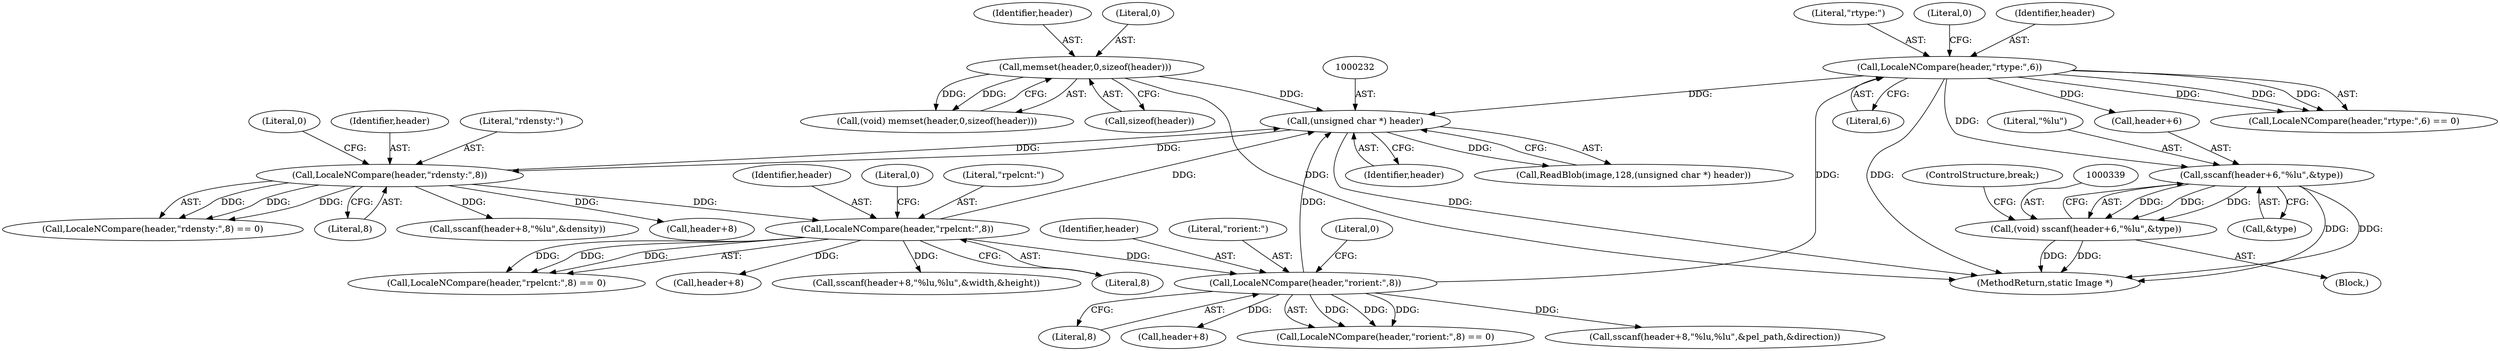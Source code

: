 digraph "0_ImageMagick_6b6bff054d569a77973f2140c0e86366e6168a6c@API" {
"1000340" [label="(Call,sscanf(header+6,\"%lu\",&type))"];
"1000332" [label="(Call,LocaleNCompare(header,\"rtype:\",6))"];
"1000283" [label="(Call,LocaleNCompare(header,\"rorient:\",8))"];
"1000263" [label="(Call,LocaleNCompare(header,\"rpelcnt:\",8))"];
"1000245" [label="(Call,LocaleNCompare(header,\"rdensty:\",8))"];
"1000231" [label="(Call,(unsigned char *) header)"];
"1000190" [label="(Call,memset(header,0,sizeof(header)))"];
"1000338" [label="(Call,(void) sscanf(header+6,\"%lu\",&type))"];
"1000344" [label="(Literal,\"%lu\")"];
"1000271" [label="(Call,sscanf(header+8,\"%lu,%lu\",&width,&height))"];
"1000266" [label="(Literal,8)"];
"1000263" [label="(Call,LocaleNCompare(header,\"rpelcnt:\",8))"];
"1000286" [label="(Literal,8)"];
"1000292" [label="(Call,header+8)"];
"1000347" [label="(ControlStructure,break;)"];
"1000515" [label="(MethodReturn,static Image *)"];
"1000333" [label="(Identifier,header)"];
"1000338" [label="(Call,(void) sscanf(header+6,\"%lu\",&type))"];
"1000228" [label="(Call,ReadBlob(image,128,(unsigned char *) header))"];
"1000285" [label="(Literal,\"rorient:\")"];
"1000193" [label="(Call,sizeof(header))"];
"1000283" [label="(Call,LocaleNCompare(header,\"rorient:\",8))"];
"1000340" [label="(Call,sscanf(header+6,\"%lu\",&type))"];
"1000332" [label="(Call,LocaleNCompare(header,\"rtype:\",6))"];
"1000245" [label="(Call,LocaleNCompare(header,\"rdensty:\",8))"];
"1000262" [label="(Call,LocaleNCompare(header,\"rpelcnt:\",8) == 0)"];
"1000272" [label="(Call,header+8)"];
"1000246" [label="(Identifier,header)"];
"1000248" [label="(Literal,8)"];
"1000345" [label="(Call,&type)"];
"1000233" [label="(Identifier,header)"];
"1000188" [label="(Call,(void) memset(header,0,sizeof(header)))"];
"1000191" [label="(Identifier,header)"];
"1000247" [label="(Literal,\"rdensty:\")"];
"1000287" [label="(Literal,0)"];
"1000282" [label="(Call,LocaleNCompare(header,\"rorient:\",8) == 0)"];
"1000231" [label="(Call,(unsigned char *) header)"];
"1000341" [label="(Call,header+6)"];
"1000334" [label="(Literal,\"rtype:\")"];
"1000291" [label="(Call,sscanf(header+8,\"%lu,%lu\",&pel_path,&direction))"];
"1000331" [label="(Call,LocaleNCompare(header,\"rtype:\",6) == 0)"];
"1000336" [label="(Literal,0)"];
"1000244" [label="(Call,LocaleNCompare(header,\"rdensty:\",8) == 0)"];
"1000264" [label="(Identifier,header)"];
"1000192" [label="(Literal,0)"];
"1000253" [label="(Call,sscanf(header+8,\"%lu\",&density))"];
"1000337" [label="(Block,)"];
"1000190" [label="(Call,memset(header,0,sizeof(header)))"];
"1000249" [label="(Literal,0)"];
"1000267" [label="(Literal,0)"];
"1000254" [label="(Call,header+8)"];
"1000265" [label="(Literal,\"rpelcnt:\")"];
"1000284" [label="(Identifier,header)"];
"1000335" [label="(Literal,6)"];
"1000340" -> "1000338"  [label="AST: "];
"1000340" -> "1000345"  [label="CFG: "];
"1000341" -> "1000340"  [label="AST: "];
"1000344" -> "1000340"  [label="AST: "];
"1000345" -> "1000340"  [label="AST: "];
"1000338" -> "1000340"  [label="CFG: "];
"1000340" -> "1000515"  [label="DDG: "];
"1000340" -> "1000515"  [label="DDG: "];
"1000340" -> "1000338"  [label="DDG: "];
"1000340" -> "1000338"  [label="DDG: "];
"1000340" -> "1000338"  [label="DDG: "];
"1000332" -> "1000340"  [label="DDG: "];
"1000332" -> "1000331"  [label="AST: "];
"1000332" -> "1000335"  [label="CFG: "];
"1000333" -> "1000332"  [label="AST: "];
"1000334" -> "1000332"  [label="AST: "];
"1000335" -> "1000332"  [label="AST: "];
"1000336" -> "1000332"  [label="CFG: "];
"1000332" -> "1000515"  [label="DDG: "];
"1000332" -> "1000231"  [label="DDG: "];
"1000332" -> "1000331"  [label="DDG: "];
"1000332" -> "1000331"  [label="DDG: "];
"1000332" -> "1000331"  [label="DDG: "];
"1000283" -> "1000332"  [label="DDG: "];
"1000332" -> "1000341"  [label="DDG: "];
"1000283" -> "1000282"  [label="AST: "];
"1000283" -> "1000286"  [label="CFG: "];
"1000284" -> "1000283"  [label="AST: "];
"1000285" -> "1000283"  [label="AST: "];
"1000286" -> "1000283"  [label="AST: "];
"1000287" -> "1000283"  [label="CFG: "];
"1000283" -> "1000231"  [label="DDG: "];
"1000283" -> "1000282"  [label="DDG: "];
"1000283" -> "1000282"  [label="DDG: "];
"1000283" -> "1000282"  [label="DDG: "];
"1000263" -> "1000283"  [label="DDG: "];
"1000283" -> "1000291"  [label="DDG: "];
"1000283" -> "1000292"  [label="DDG: "];
"1000263" -> "1000262"  [label="AST: "];
"1000263" -> "1000266"  [label="CFG: "];
"1000264" -> "1000263"  [label="AST: "];
"1000265" -> "1000263"  [label="AST: "];
"1000266" -> "1000263"  [label="AST: "];
"1000267" -> "1000263"  [label="CFG: "];
"1000263" -> "1000231"  [label="DDG: "];
"1000263" -> "1000262"  [label="DDG: "];
"1000263" -> "1000262"  [label="DDG: "];
"1000263" -> "1000262"  [label="DDG: "];
"1000245" -> "1000263"  [label="DDG: "];
"1000263" -> "1000271"  [label="DDG: "];
"1000263" -> "1000272"  [label="DDG: "];
"1000245" -> "1000244"  [label="AST: "];
"1000245" -> "1000248"  [label="CFG: "];
"1000246" -> "1000245"  [label="AST: "];
"1000247" -> "1000245"  [label="AST: "];
"1000248" -> "1000245"  [label="AST: "];
"1000249" -> "1000245"  [label="CFG: "];
"1000245" -> "1000231"  [label="DDG: "];
"1000245" -> "1000244"  [label="DDG: "];
"1000245" -> "1000244"  [label="DDG: "];
"1000245" -> "1000244"  [label="DDG: "];
"1000231" -> "1000245"  [label="DDG: "];
"1000245" -> "1000253"  [label="DDG: "];
"1000245" -> "1000254"  [label="DDG: "];
"1000231" -> "1000228"  [label="AST: "];
"1000231" -> "1000233"  [label="CFG: "];
"1000232" -> "1000231"  [label="AST: "];
"1000233" -> "1000231"  [label="AST: "];
"1000228" -> "1000231"  [label="CFG: "];
"1000231" -> "1000515"  [label="DDG: "];
"1000231" -> "1000228"  [label="DDG: "];
"1000190" -> "1000231"  [label="DDG: "];
"1000190" -> "1000188"  [label="AST: "];
"1000190" -> "1000193"  [label="CFG: "];
"1000191" -> "1000190"  [label="AST: "];
"1000192" -> "1000190"  [label="AST: "];
"1000193" -> "1000190"  [label="AST: "];
"1000188" -> "1000190"  [label="CFG: "];
"1000190" -> "1000515"  [label="DDG: "];
"1000190" -> "1000188"  [label="DDG: "];
"1000190" -> "1000188"  [label="DDG: "];
"1000338" -> "1000337"  [label="AST: "];
"1000339" -> "1000338"  [label="AST: "];
"1000347" -> "1000338"  [label="CFG: "];
"1000338" -> "1000515"  [label="DDG: "];
"1000338" -> "1000515"  [label="DDG: "];
}
